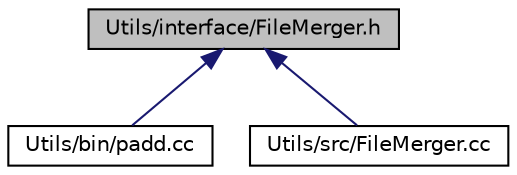 digraph "Utils/interface/FileMerger.h"
{
 // INTERACTIVE_SVG=YES
  edge [fontname="Helvetica",fontsize="10",labelfontname="Helvetica",labelfontsize="10"];
  node [fontname="Helvetica",fontsize="10",shape=record];
  Node1 [label="Utils/interface/FileMerger.h",height=0.2,width=0.4,color="black", fillcolor="grey75", style="filled" fontcolor="black"];
  Node1 -> Node2 [dir="back",color="midnightblue",fontsize="10",style="solid"];
  Node2 [label="Utils/bin/padd.cc",height=0.2,width=0.4,color="black", fillcolor="white", style="filled",URL="$padd_8cc.html"];
  Node1 -> Node3 [dir="back",color="midnightblue",fontsize="10",style="solid"];
  Node3 [label="Utils/src/FileMerger.cc",height=0.2,width=0.4,color="black", fillcolor="white", style="filled",URL="$FileMerger_8cc.html"];
}
